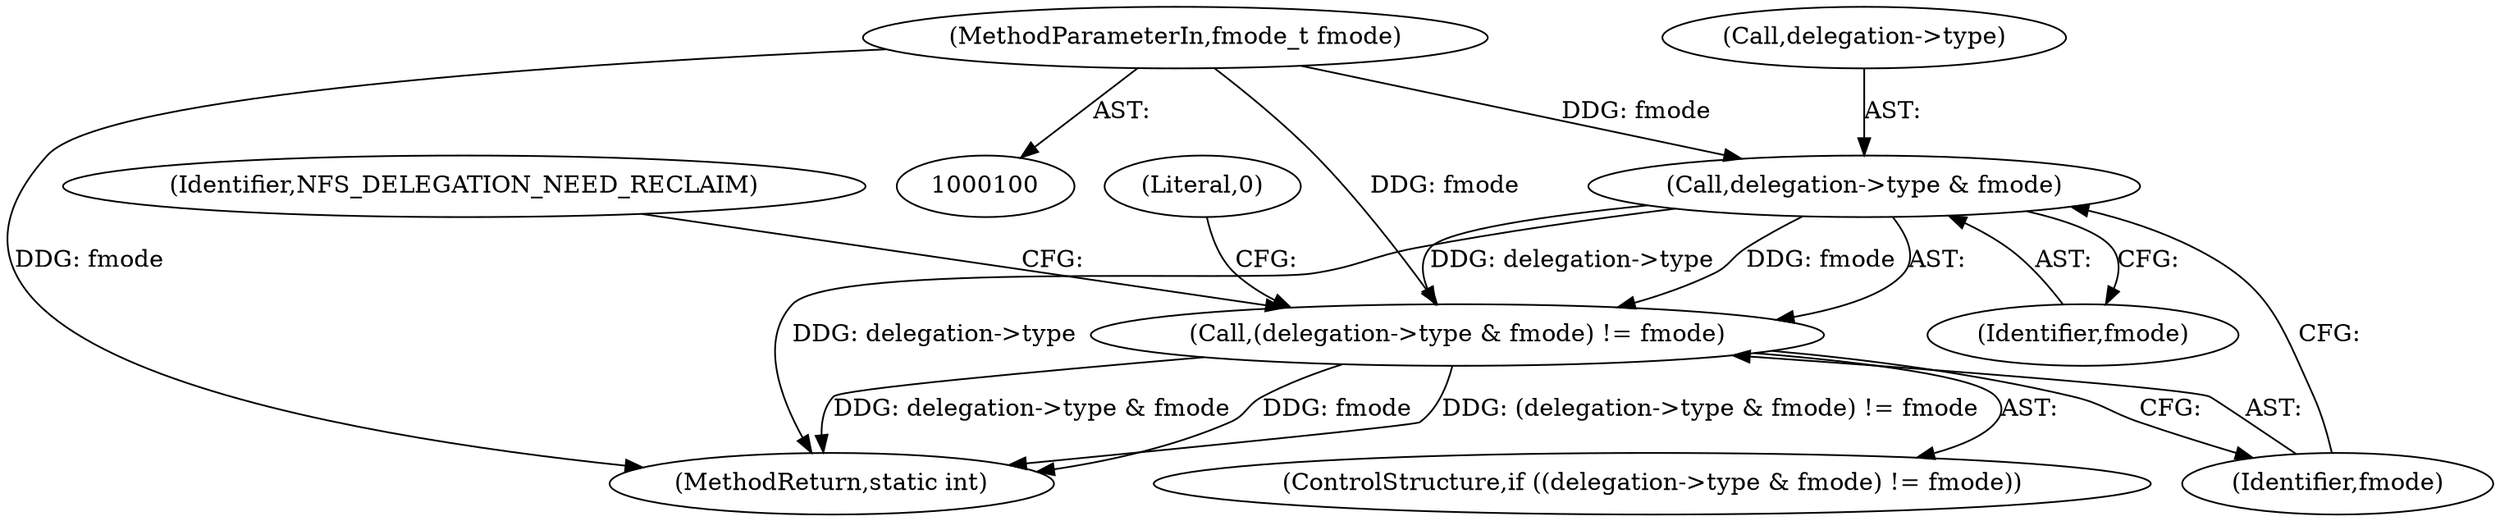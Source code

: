 digraph "0_linux_dc0b027dfadfcb8a5504f7d8052754bf8d501ab9_4@pointer" {
"1000106" [label="(Call,delegation->type & fmode)"];
"1000102" [label="(MethodParameterIn,fmode_t fmode)"];
"1000105" [label="(Call,(delegation->type & fmode) != fmode)"];
"1000116" [label="(Identifier,NFS_DELEGATION_NEED_RECLAIM)"];
"1000104" [label="(ControlStructure,if ((delegation->type & fmode) != fmode))"];
"1000105" [label="(Call,(delegation->type & fmode) != fmode)"];
"1000111" [label="(Identifier,fmode)"];
"1000110" [label="(Identifier,fmode)"];
"1000107" [label="(Call,delegation->type)"];
"1000106" [label="(Call,delegation->type & fmode)"];
"1000127" [label="(MethodReturn,static int)"];
"1000102" [label="(MethodParameterIn,fmode_t fmode)"];
"1000113" [label="(Literal,0)"];
"1000106" -> "1000105"  [label="AST: "];
"1000106" -> "1000110"  [label="CFG: "];
"1000107" -> "1000106"  [label="AST: "];
"1000110" -> "1000106"  [label="AST: "];
"1000111" -> "1000106"  [label="CFG: "];
"1000106" -> "1000127"  [label="DDG: delegation->type"];
"1000106" -> "1000105"  [label="DDG: delegation->type"];
"1000106" -> "1000105"  [label="DDG: fmode"];
"1000102" -> "1000106"  [label="DDG: fmode"];
"1000102" -> "1000100"  [label="AST: "];
"1000102" -> "1000127"  [label="DDG: fmode"];
"1000102" -> "1000105"  [label="DDG: fmode"];
"1000105" -> "1000104"  [label="AST: "];
"1000105" -> "1000111"  [label="CFG: "];
"1000111" -> "1000105"  [label="AST: "];
"1000113" -> "1000105"  [label="CFG: "];
"1000116" -> "1000105"  [label="CFG: "];
"1000105" -> "1000127"  [label="DDG: (delegation->type & fmode) != fmode"];
"1000105" -> "1000127"  [label="DDG: delegation->type & fmode"];
"1000105" -> "1000127"  [label="DDG: fmode"];
}
